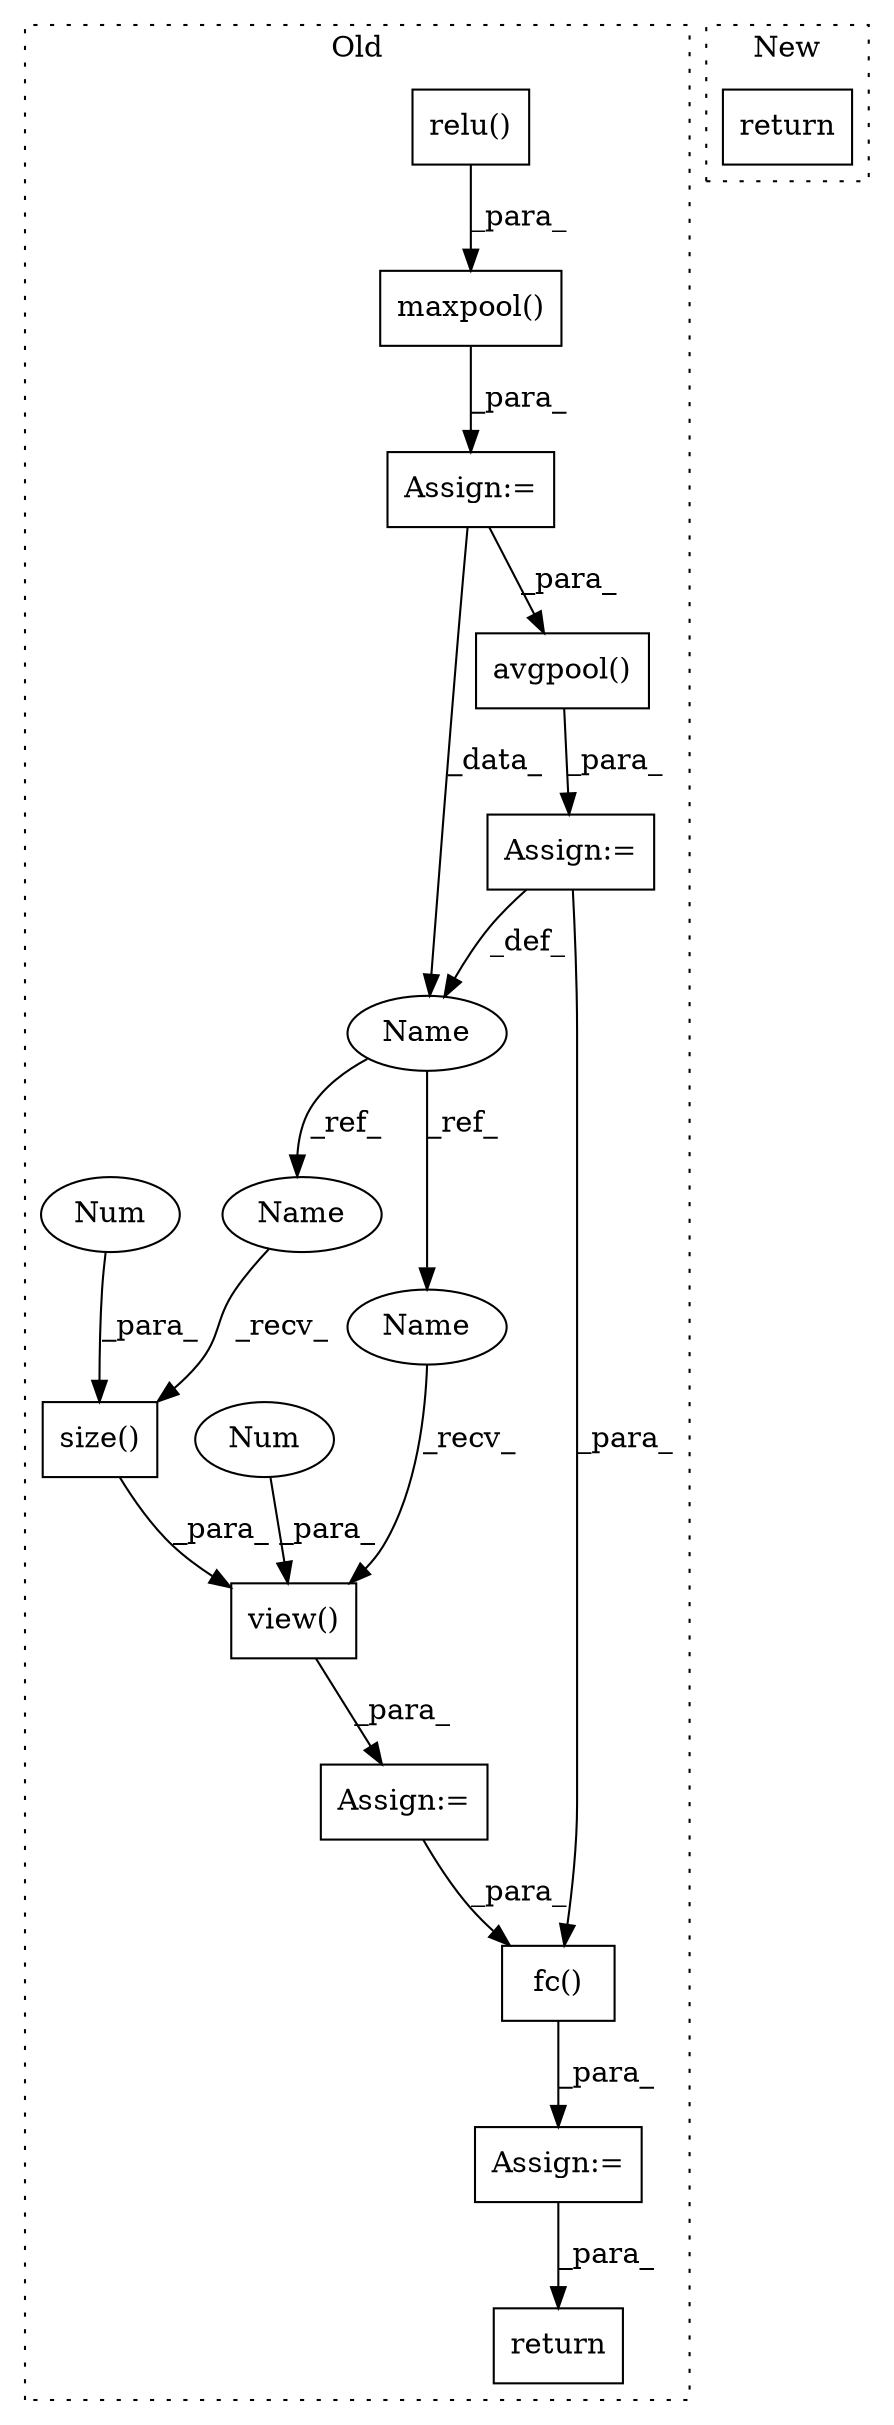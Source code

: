 digraph G {
subgraph cluster0 {
1 [label="maxpool()" a="75" s="3974,3990" l="13,1" shape="box"];
3 [label="Assign:=" a="68" s="4127" l="3" shape="box"];
4 [label="return" a="93" s="4223" l="7" shape="box"];
5 [label="relu()" a="75" s="3928,3958" l="7,1" shape="box"];
6 [label="Assign:=" a="68" s="4159" l="3" shape="box"];
7 [label="view()" a="75" s="4162,4186" l="9,1" shape="box"];
8 [label="Num" a="76" s="4184" l="2" shape="ellipse"];
9 [label="Assign:=" a="68" s="4199" l="3" shape="box"];
10 [label="Assign:=" a="68" s="4065" l="3" shape="box"];
11 [label="Name" a="87" s="4124" l="3" shape="ellipse"];
12 [label="size()" a="75" s="4171,4181" l="9,1" shape="box"];
13 [label="Num" a="76" s="4180" l="1" shape="ellipse"];
14 [label="fc()" a="75" s="4202,4213" l="8,1" shape="box"];
15 [label="avgpool()" a="75" s="4130,4146" l="13,1" shape="box"];
16 [label="Name" a="87" s="4171" l="3" shape="ellipse"];
17 [label="Name" a="87" s="4162" l="3" shape="ellipse"];
label = "Old";
style="dotted";
}
subgraph cluster1 {
2 [label="return" a="93" s="8337" l="7" shape="box"];
label = "New";
style="dotted";
}
1 -> 10 [label="_para_"];
3 -> 14 [label="_para_"];
3 -> 11 [label="_def_"];
5 -> 1 [label="_para_"];
6 -> 14 [label="_para_"];
7 -> 6 [label="_para_"];
8 -> 7 [label="_para_"];
9 -> 4 [label="_para_"];
10 -> 11 [label="_data_"];
10 -> 15 [label="_para_"];
11 -> 16 [label="_ref_"];
11 -> 17 [label="_ref_"];
12 -> 7 [label="_para_"];
13 -> 12 [label="_para_"];
14 -> 9 [label="_para_"];
15 -> 3 [label="_para_"];
16 -> 12 [label="_recv_"];
17 -> 7 [label="_recv_"];
}